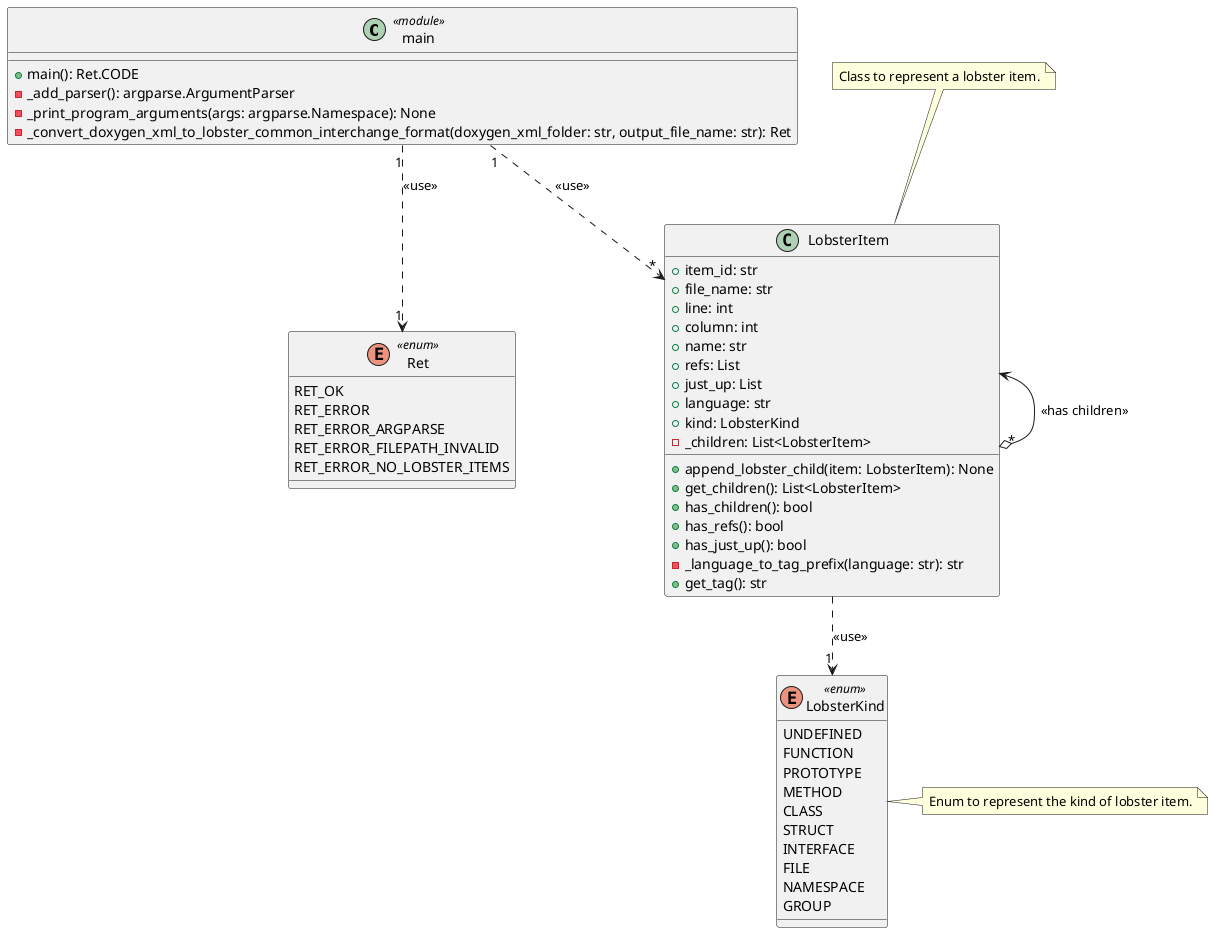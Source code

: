 @startuml class_diagram

' Setting ''''''''''''''''''''''''''''''''''''''''''''''''''''''''''''''''''''''''''''''''''''''''''

' Components '''''''''''''''''''''''''''''''''''''''''''''''''''''''''''''''''''''''''''''''''''''''

class main <<module>> {
  + main(): Ret.CODE
  - _add_parser(): argparse.ArgumentParser
  - _print_program_arguments(args: argparse.Namespace): None
  - _convert_doxygen_xml_to_lobster_common_interchange_format(doxygen_xml_folder: str, output_file_name: str): Ret
}

enum Ret <<enum>> {
    RET_OK
    RET_ERROR
    RET_ERROR_ARGPARSE
    RET_ERROR_FILEPATH_INVALID
    RET_ERROR_NO_LOBSTER_ITEMS 
}

enum LobsterKind <<enum>> {
    UNDEFINED
    FUNCTION
    PROTOTYPE
    METHOD
    CLASS
    STRUCT
    INTERFACE
    FILE
    NAMESPACE
    GROUP
}

note right of LobsterKind
  Enum to represent the kind of lobster item.
end note

class LobsterItem {
    + item_id: str
    + file_name: str
    + line: int
    + column: int
    + name: str
    + refs: List
    + just_up: List
    + language: str
    + kind: LobsterKind
    - _children: List<LobsterItem>

    + append_lobster_child(item: LobsterItem): None 
    + get_children(): List<LobsterItem>
    + has_children(): bool
    + has_refs(): bool
    + has_just_up(): bool
    - _language_to_tag_prefix(language: str): str
    + get_tag(): str
}

note top of LobsterItem
  Class to represent a lobster item.
end note


' Flows ''''''''''''''''''''''''''''''''''''''''''''''''''''''''''''''''''''''''''''''''''''''''''''

main "1" ..> "*" LobsterItem : <<use>>
main "1" ..> "1" Ret : <<use>>
LobsterItem ..> "1" LobsterKind : <<use>>
LobsterItem <--o "*" LobsterItem : <<has children>>

@enduml
